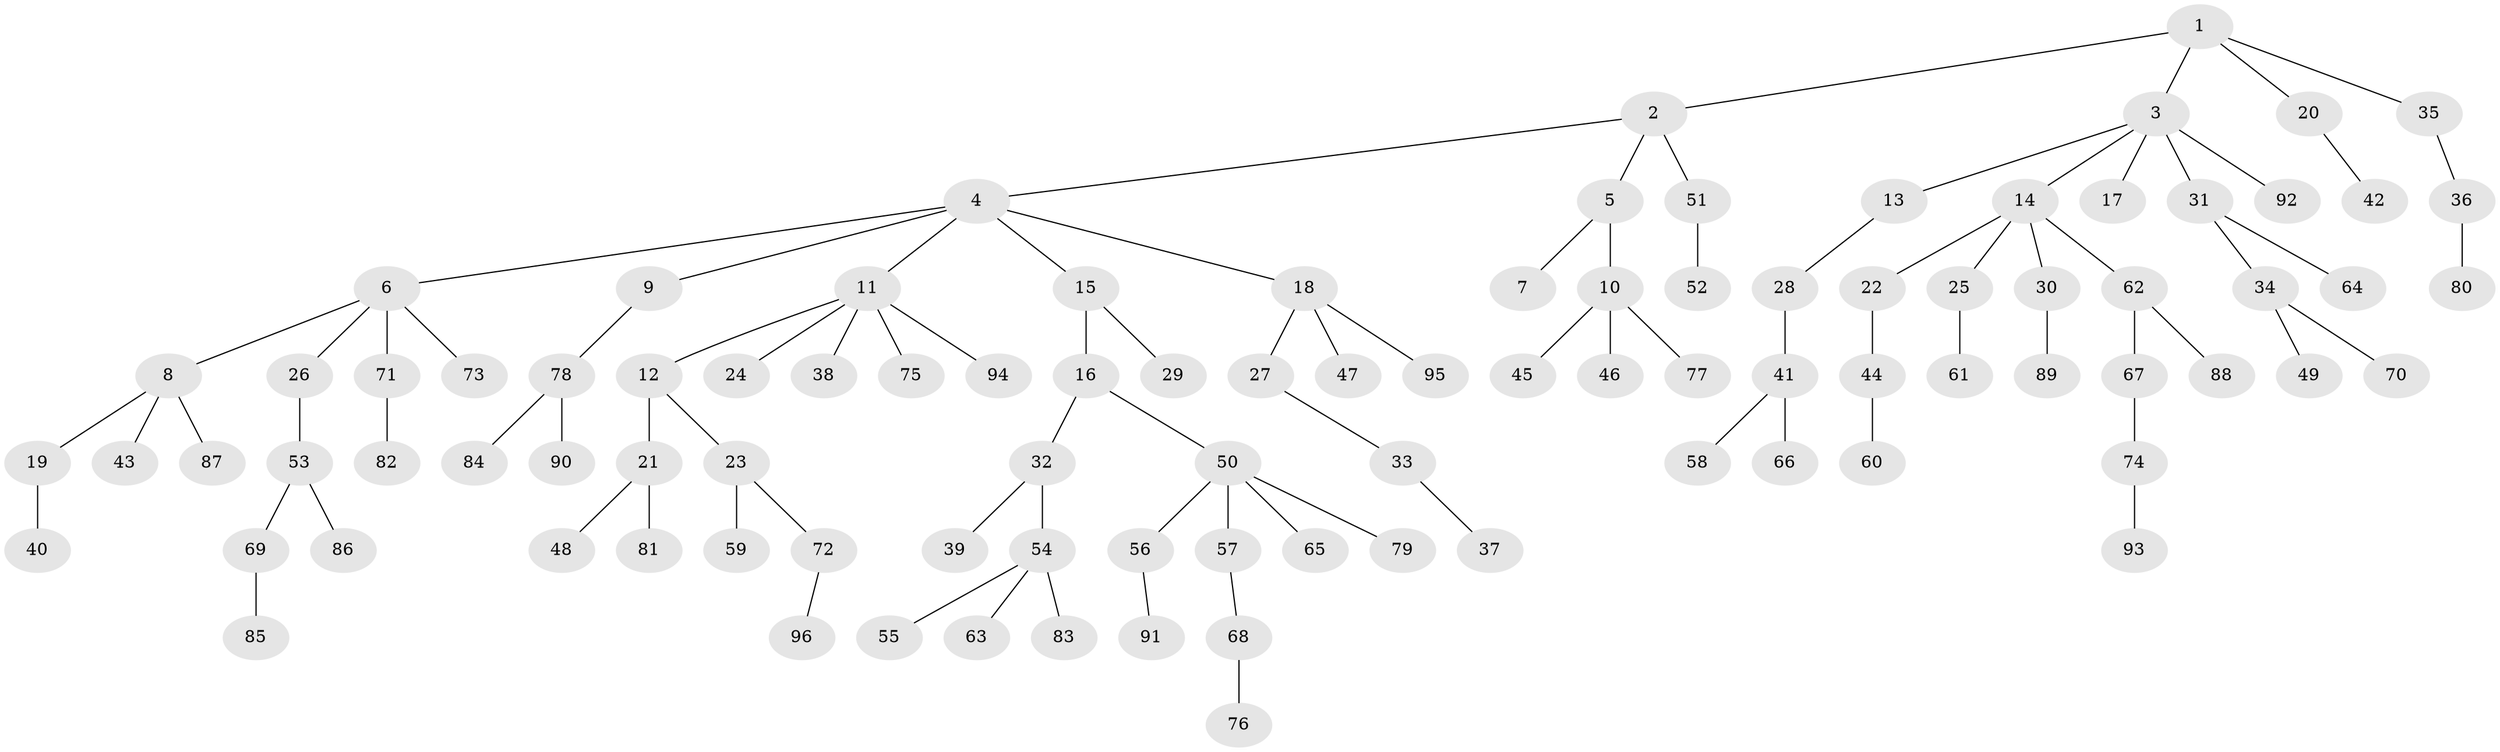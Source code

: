 // coarse degree distribution, {6: 0.05970149253731343, 3: 0.1044776119402985, 1: 0.5522388059701493, 4: 0.04477611940298507, 2: 0.208955223880597, 5: 0.029850746268656716}
// Generated by graph-tools (version 1.1) at 2025/19/03/04/25 18:19:26]
// undirected, 96 vertices, 95 edges
graph export_dot {
graph [start="1"]
  node [color=gray90,style=filled];
  1;
  2;
  3;
  4;
  5;
  6;
  7;
  8;
  9;
  10;
  11;
  12;
  13;
  14;
  15;
  16;
  17;
  18;
  19;
  20;
  21;
  22;
  23;
  24;
  25;
  26;
  27;
  28;
  29;
  30;
  31;
  32;
  33;
  34;
  35;
  36;
  37;
  38;
  39;
  40;
  41;
  42;
  43;
  44;
  45;
  46;
  47;
  48;
  49;
  50;
  51;
  52;
  53;
  54;
  55;
  56;
  57;
  58;
  59;
  60;
  61;
  62;
  63;
  64;
  65;
  66;
  67;
  68;
  69;
  70;
  71;
  72;
  73;
  74;
  75;
  76;
  77;
  78;
  79;
  80;
  81;
  82;
  83;
  84;
  85;
  86;
  87;
  88;
  89;
  90;
  91;
  92;
  93;
  94;
  95;
  96;
  1 -- 2;
  1 -- 3;
  1 -- 20;
  1 -- 35;
  2 -- 4;
  2 -- 5;
  2 -- 51;
  3 -- 13;
  3 -- 14;
  3 -- 17;
  3 -- 31;
  3 -- 92;
  4 -- 6;
  4 -- 9;
  4 -- 11;
  4 -- 15;
  4 -- 18;
  5 -- 7;
  5 -- 10;
  6 -- 8;
  6 -- 26;
  6 -- 71;
  6 -- 73;
  8 -- 19;
  8 -- 43;
  8 -- 87;
  9 -- 78;
  10 -- 45;
  10 -- 46;
  10 -- 77;
  11 -- 12;
  11 -- 24;
  11 -- 38;
  11 -- 75;
  11 -- 94;
  12 -- 21;
  12 -- 23;
  13 -- 28;
  14 -- 22;
  14 -- 25;
  14 -- 30;
  14 -- 62;
  15 -- 16;
  15 -- 29;
  16 -- 32;
  16 -- 50;
  18 -- 27;
  18 -- 47;
  18 -- 95;
  19 -- 40;
  20 -- 42;
  21 -- 48;
  21 -- 81;
  22 -- 44;
  23 -- 59;
  23 -- 72;
  25 -- 61;
  26 -- 53;
  27 -- 33;
  28 -- 41;
  30 -- 89;
  31 -- 34;
  31 -- 64;
  32 -- 39;
  32 -- 54;
  33 -- 37;
  34 -- 49;
  34 -- 70;
  35 -- 36;
  36 -- 80;
  41 -- 58;
  41 -- 66;
  44 -- 60;
  50 -- 56;
  50 -- 57;
  50 -- 65;
  50 -- 79;
  51 -- 52;
  53 -- 69;
  53 -- 86;
  54 -- 55;
  54 -- 63;
  54 -- 83;
  56 -- 91;
  57 -- 68;
  62 -- 67;
  62 -- 88;
  67 -- 74;
  68 -- 76;
  69 -- 85;
  71 -- 82;
  72 -- 96;
  74 -- 93;
  78 -- 84;
  78 -- 90;
}
